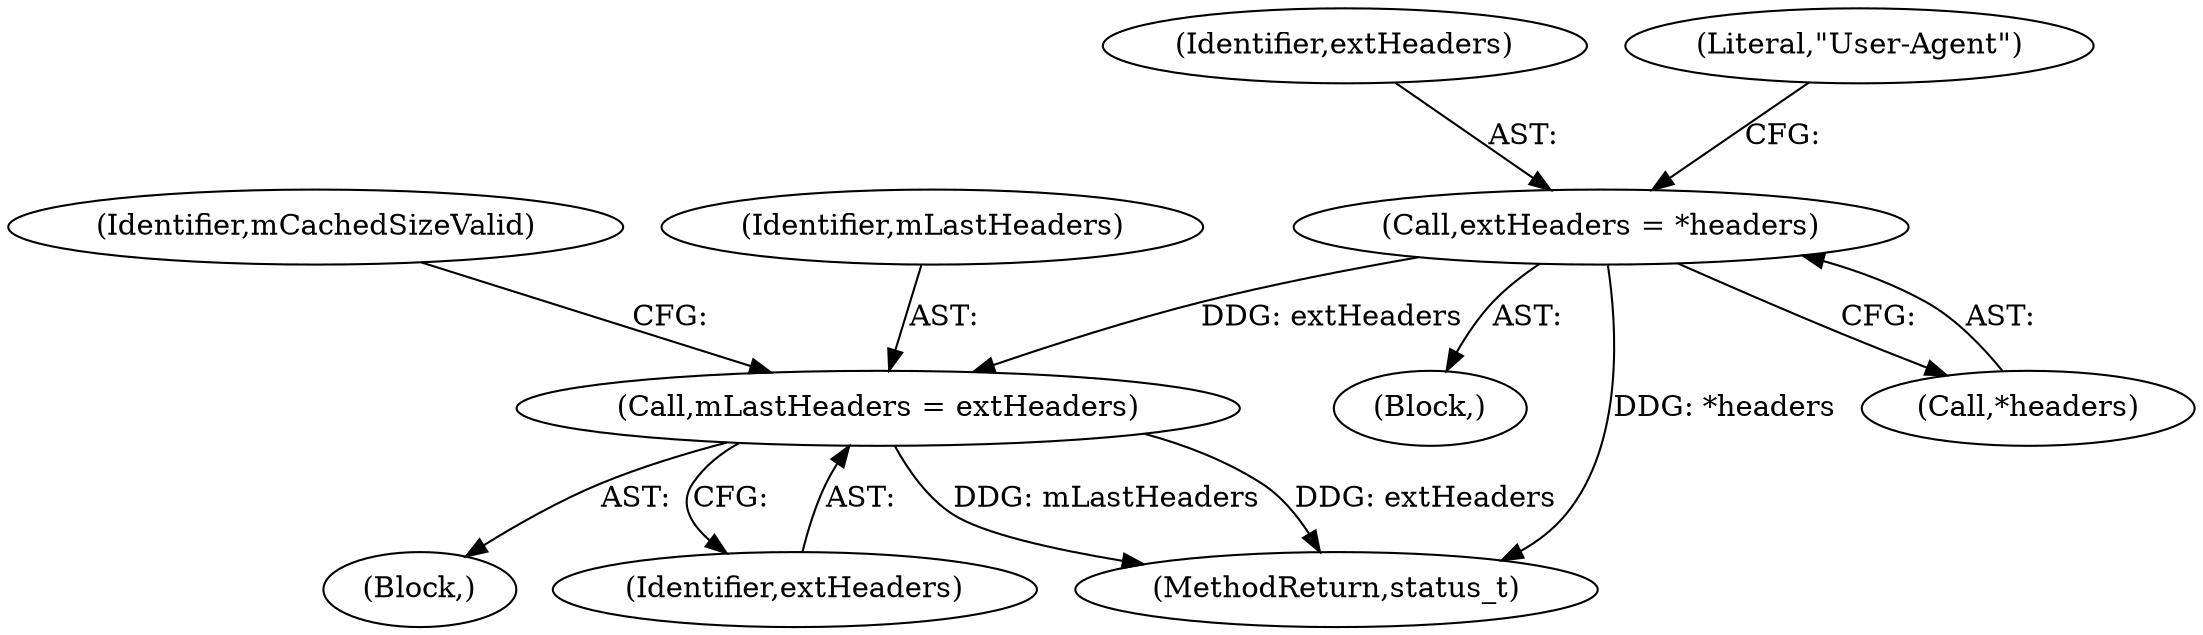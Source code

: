 digraph "0_Android_3b1c9f692c4d4b7a683c2b358fc89e831a641b88@pointer" {
"1000121" [label="(Call,extHeaders = *headers)"];
"1000150" [label="(Call,mLastHeaders = extHeaders)"];
"1000107" [label="(Block,)"];
"1000120" [label="(Block,)"];
"1000150" [label="(Call,mLastHeaders = extHeaders)"];
"1000152" [label="(Identifier,extHeaders)"];
"1000121" [label="(Call,extHeaders = *headers)"];
"1000122" [label="(Identifier,extHeaders)"];
"1000174" [label="(MethodReturn,status_t)"];
"1000154" [label="(Identifier,mCachedSizeValid)"];
"1000123" [label="(Call,*headers)"];
"1000129" [label="(Literal,\"User-Agent\")"];
"1000151" [label="(Identifier,mLastHeaders)"];
"1000121" -> "1000120"  [label="AST: "];
"1000121" -> "1000123"  [label="CFG: "];
"1000122" -> "1000121"  [label="AST: "];
"1000123" -> "1000121"  [label="AST: "];
"1000129" -> "1000121"  [label="CFG: "];
"1000121" -> "1000174"  [label="DDG: *headers"];
"1000121" -> "1000150"  [label="DDG: extHeaders"];
"1000150" -> "1000107"  [label="AST: "];
"1000150" -> "1000152"  [label="CFG: "];
"1000151" -> "1000150"  [label="AST: "];
"1000152" -> "1000150"  [label="AST: "];
"1000154" -> "1000150"  [label="CFG: "];
"1000150" -> "1000174"  [label="DDG: mLastHeaders"];
"1000150" -> "1000174"  [label="DDG: extHeaders"];
}
